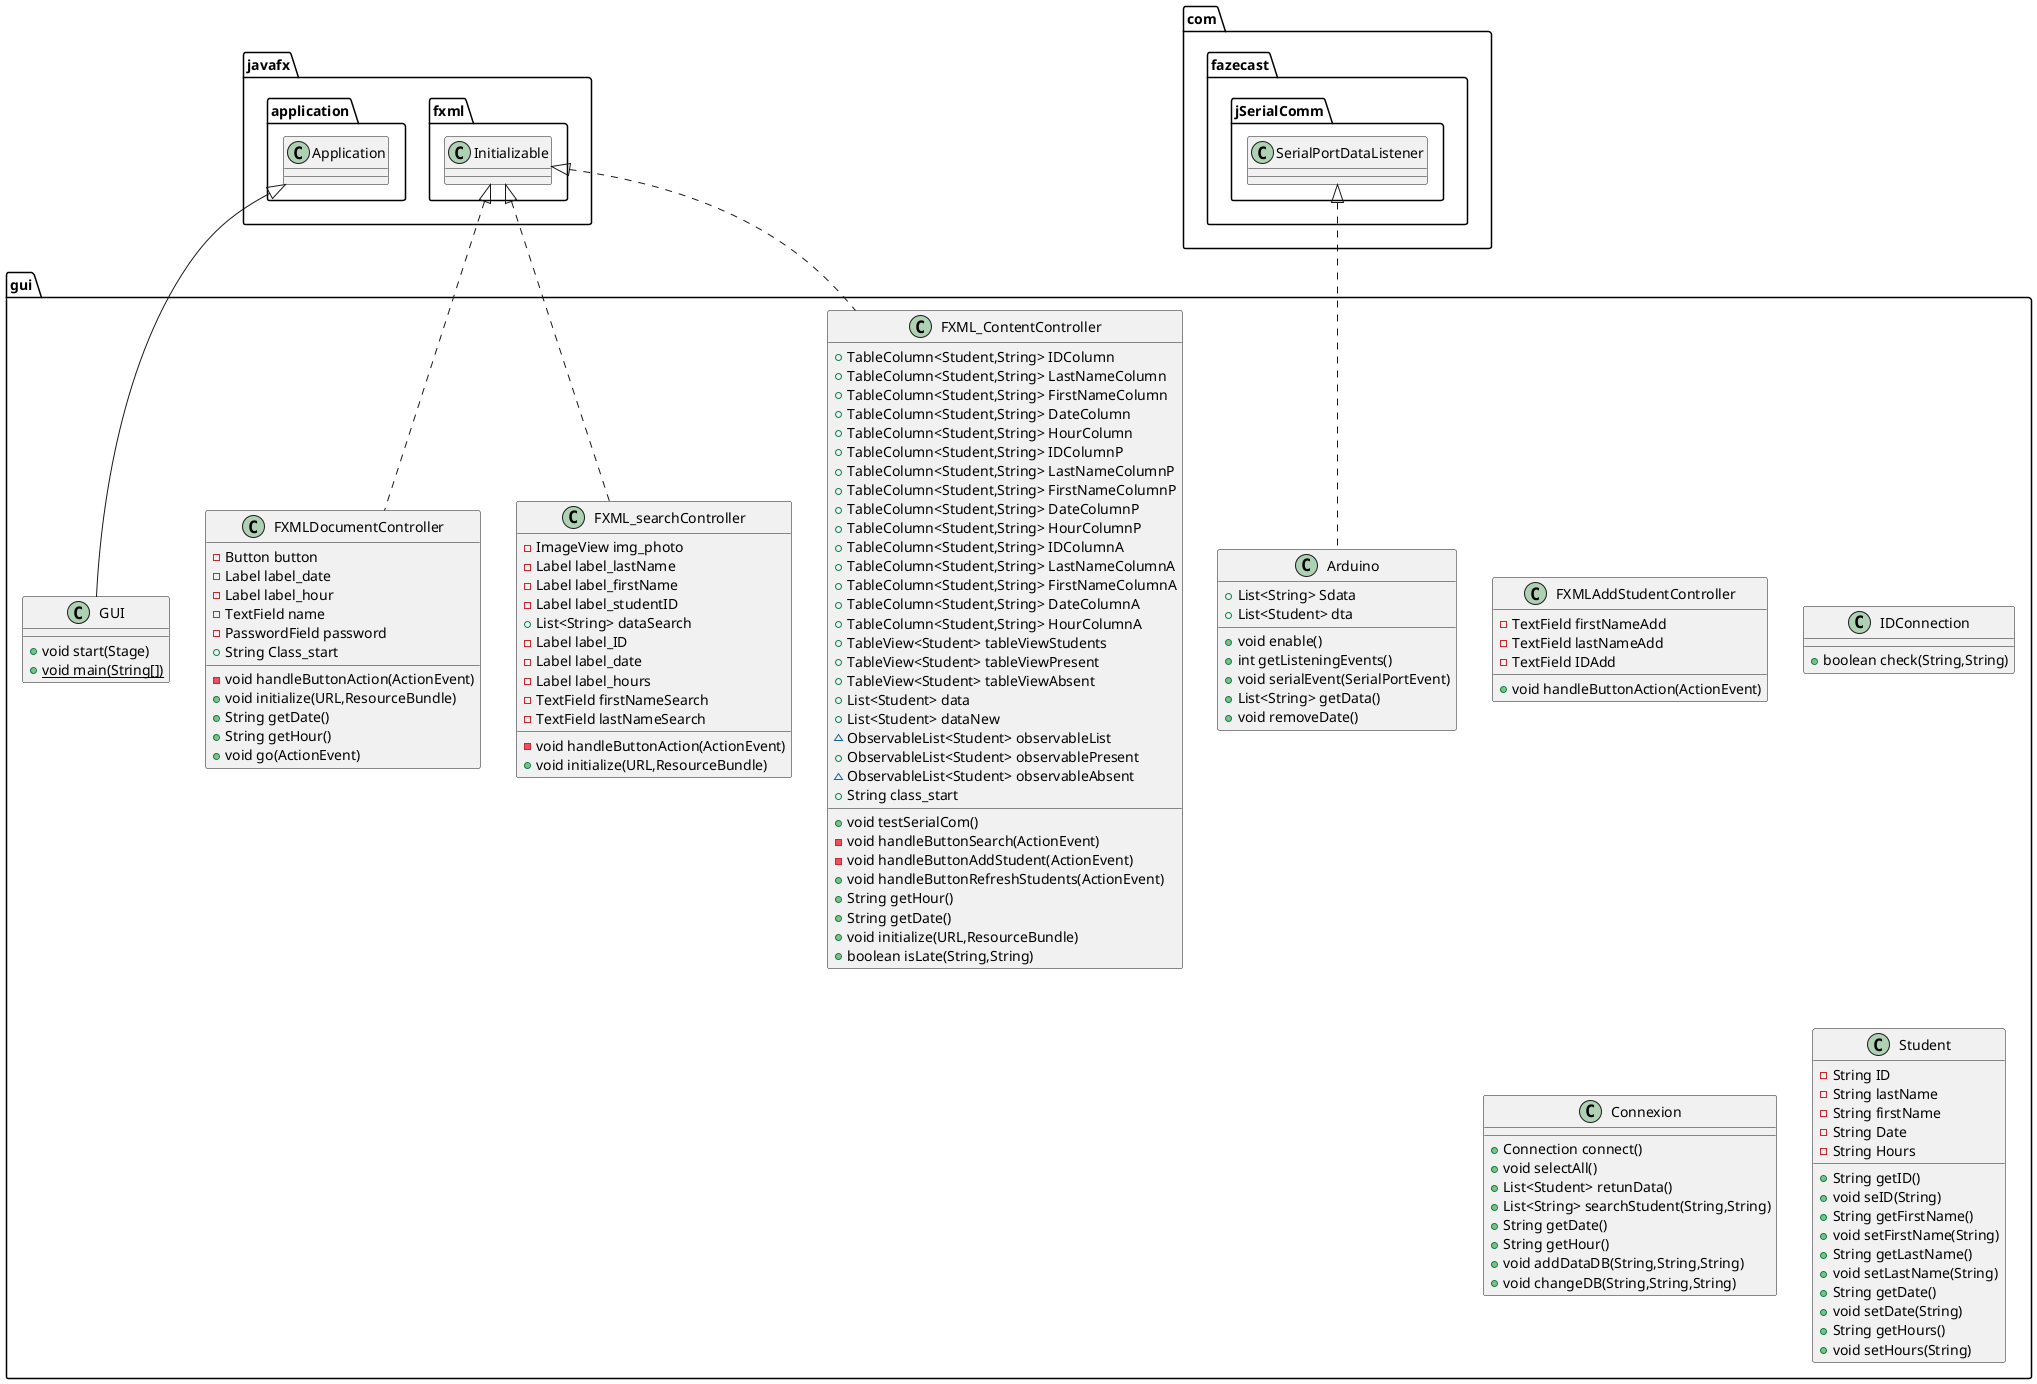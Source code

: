 @startuml
class gui.FXMLAddStudentController {
- TextField firstNameAdd
- TextField lastNameAdd
- TextField IDAdd
+ void handleButtonAction(ActionEvent)
}
class gui.GUI {
+ void start(Stage)
+ {static} void main(String[])
}
class gui.FXML_ContentController {
+ TableColumn<Student,String> IDColumn
+ TableColumn<Student,String> LastNameColumn
+ TableColumn<Student,String> FirstNameColumn
+ TableColumn<Student,String> DateColumn
+ TableColumn<Student,String> HourColumn
+ TableColumn<Student,String> IDColumnP
+ TableColumn<Student,String> LastNameColumnP
+ TableColumn<Student,String> FirstNameColumnP
+ TableColumn<Student,String> DateColumnP
+ TableColumn<Student,String> HourColumnP
+ TableColumn<Student,String> IDColumnA
+ TableColumn<Student,String> LastNameColumnA
+ TableColumn<Student,String> FirstNameColumnA
+ TableColumn<Student,String> DateColumnA
+ TableColumn<Student,String> HourColumnA
+ TableView<Student> tableViewStudents
+ TableView<Student> tableViewPresent
+ TableView<Student> tableViewAbsent
+ List<Student> data
+ List<Student> dataNew
~ ObservableList<Student> observableList
+ ObservableList<Student> observablePresent
~ ObservableList<Student> observableAbsent
+ String class_start
+ void testSerialCom()
- void handleButtonSearch(ActionEvent)
- void handleButtonAddStudent(ActionEvent)
+ void handleButtonRefreshStudents(ActionEvent)
+ String getHour()
+ String getDate()
+ void initialize(URL,ResourceBundle)
+ boolean isLate(String,String)
}
class gui.IDConnection {
+ boolean check(String,String)
}
class gui.FXML_searchController {
- ImageView img_photo
- Label label_lastName
- Label label_firstName
- Label label_studentID
+ List<String> dataSearch
- Label label_ID
- Label label_date
- Label label_hours
- TextField firstNameSearch
- TextField lastNameSearch
- void handleButtonAction(ActionEvent)
+ void initialize(URL,ResourceBundle)
}
class gui.Arduino {
+ List<String> Sdata
+ List<Student> dta
+ void enable()
+ int getListeningEvents()
+ void serialEvent(SerialPortEvent)
+ List<String> getData()
+ void removeDate()
}
class gui.Connexion {
+ Connection connect()
+ void selectAll()
+ List<Student> retunData()
+ List<String> searchStudent(String,String)
+ String getDate()
+ String getHour()
+ void addDataDB(String,String,String)
+ void changeDB(String,String,String)
}
class gui.Student {
- String ID
- String lastName
- String firstName
- String Date
- String Hours
+ String getID()
+ void seID(String)
+ String getFirstName()
+ void setFirstName(String)
+ String getLastName()
+ void setLastName(String)
+ String getDate()
+ void setDate(String)
+ String getHours()
+ void setHours(String)
}
class gui.FXMLDocumentController {
- Button button
- Label label_date
- Label label_hour
- TextField name
- PasswordField password
+ String Class_start
- void handleButtonAction(ActionEvent)
+ void initialize(URL,ResourceBundle)
+ String getDate()
+ String getHour()
+ void go(ActionEvent)
}


javafx.application.Application <|-- gui.GUI
javafx.fxml.Initializable <|.. gui.FXML_ContentController
javafx.fxml.Initializable <|.. gui.FXML_searchController
com.fazecast.jSerialComm.SerialPortDataListener <|.. gui.Arduino
javafx.fxml.Initializable <|.. gui.FXMLDocumentController
@enduml